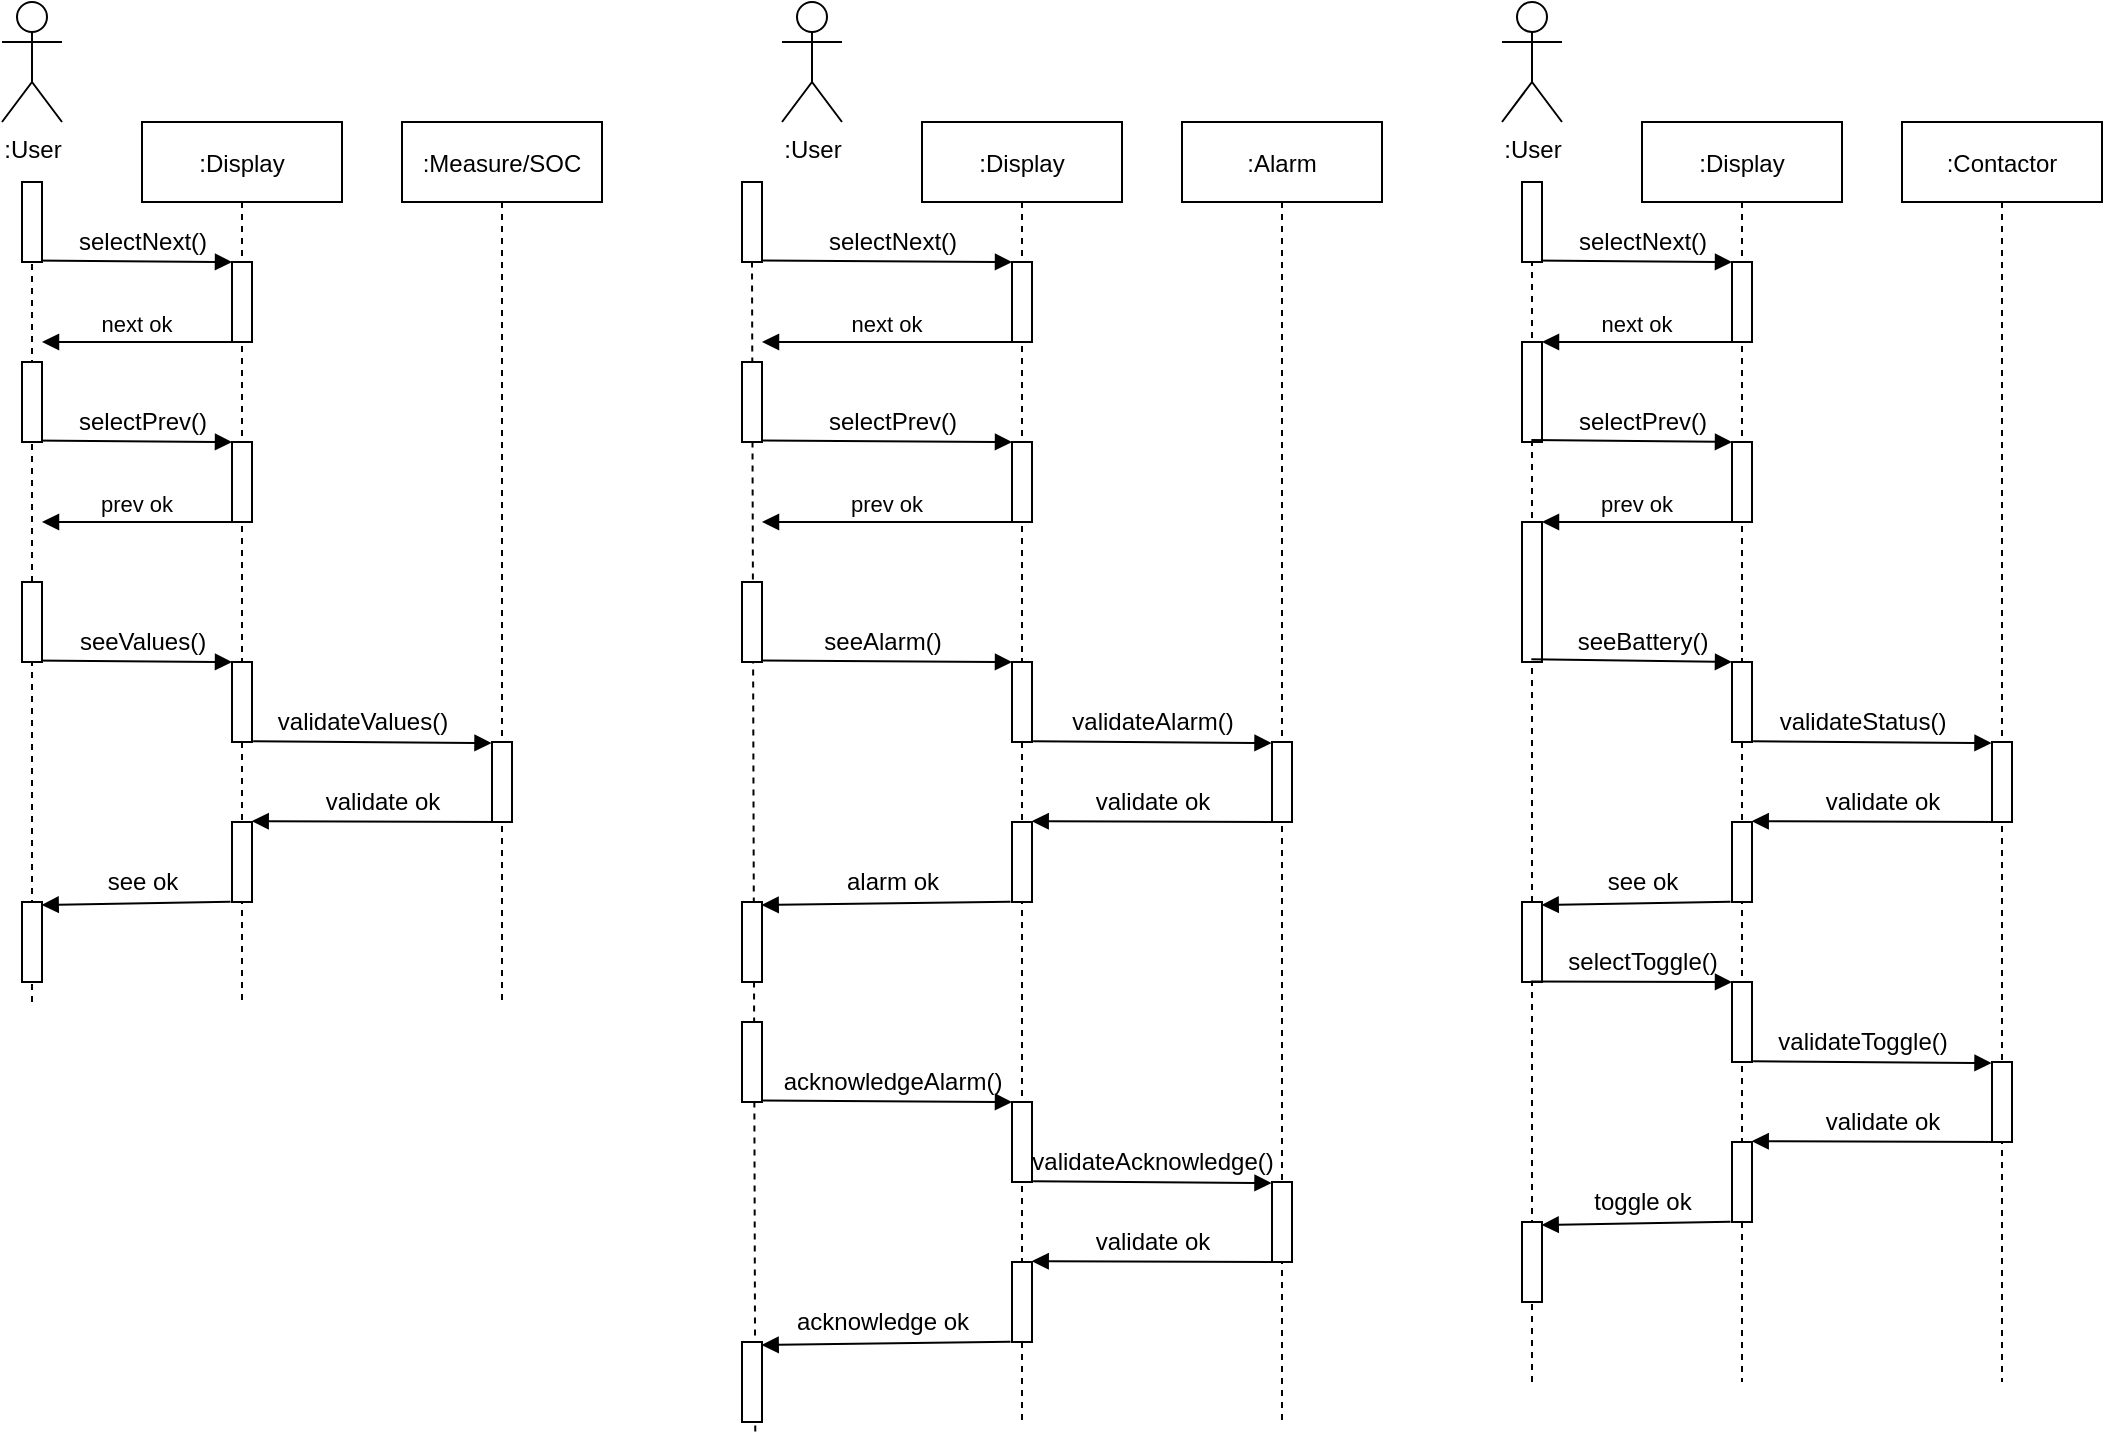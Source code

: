 <mxfile version="14.4.2" type="github">
  <diagram id="IkDrsvprRvsSpEMD_L8A" name="Page-1">
    <mxGraphModel dx="1363" dy="722" grid="1" gridSize="10" guides="1" tooltips="1" connect="1" arrows="1" fold="1" page="1" pageScale="1" pageWidth="850" pageHeight="1100" math="0" shadow="0">
      <root>
        <mxCell id="0" />
        <mxCell id="1" parent="0" />
        <mxCell id="DAv7JsDy6ypQYPPPavjS-79" value="" style="endArrow=none;dashed=1;html=1;strokeWidth=1;" parent="1" edge="1">
          <mxGeometry width="50" height="50" relative="1" as="geometry">
            <mxPoint x="835" y="710" as="sourcePoint" />
            <mxPoint x="835" y="150" as="targetPoint" />
          </mxGeometry>
        </mxCell>
        <mxCell id="DAv7JsDy6ypQYPPPavjS-25" value="" style="endArrow=none;dashed=1;html=1;strokeWidth=1;" parent="1" edge="1">
          <mxGeometry width="50" height="50" relative="1" as="geometry">
            <mxPoint x="85" y="520" as="sourcePoint" />
            <mxPoint x="85" y="150" as="targetPoint" />
          </mxGeometry>
        </mxCell>
        <mxCell id="DAv7JsDy6ypQYPPPavjS-68" value="" style="points=[];perimeter=orthogonalPerimeter;rounded=0;shadow=0;strokeWidth=1;" parent="1" vertex="1">
          <mxGeometry x="830" y="190" width="10" height="50" as="geometry" />
        </mxCell>
        <mxCell id="DAv7JsDy6ypQYPPPavjS-71" value="" style="points=[];perimeter=orthogonalPerimeter;rounded=0;shadow=0;strokeWidth=1;" parent="1" vertex="1">
          <mxGeometry x="830" y="280" width="10" height="70" as="geometry" />
        </mxCell>
        <mxCell id="DAv7JsDy6ypQYPPPavjS-52" value="" style="endArrow=none;dashed=1;html=1;strokeWidth=1;exitX=0.664;exitY=1.119;exitDx=0;exitDy=0;exitPerimeter=0;" parent="1" edge="1" source="DAv7JsDy6ypQYPPPavjS-94">
          <mxGeometry width="50" height="50" relative="1" as="geometry">
            <mxPoint x="445" y="690" as="sourcePoint" />
            <mxPoint x="445" y="150" as="targetPoint" />
          </mxGeometry>
        </mxCell>
        <mxCell id="DAv7JsDy6ypQYPPPavjS-1" value="" style="points=[];perimeter=orthogonalPerimeter;rounded=0;shadow=0;strokeWidth=1;" parent="1" vertex="1">
          <mxGeometry x="80" y="470" width="10" height="40" as="geometry" />
        </mxCell>
        <mxCell id="DAv7JsDy6ypQYPPPavjS-2" value=":Display" style="shape=umlLifeline;perimeter=lifelinePerimeter;container=0;collapsible=0;recursiveResize=0;rounded=0;shadow=0;strokeWidth=1;" parent="1" vertex="1">
          <mxGeometry x="140" y="80" width="100" height="440" as="geometry" />
        </mxCell>
        <mxCell id="DAv7JsDy6ypQYPPPavjS-3" value=":Measure/SOC" style="shape=umlLifeline;perimeter=lifelinePerimeter;container=1;collapsible=0;recursiveResize=0;rounded=0;shadow=0;strokeWidth=1;" parent="1" vertex="1">
          <mxGeometry x="270" y="80" width="100" height="440" as="geometry" />
        </mxCell>
        <mxCell id="DAv7JsDy6ypQYPPPavjS-4" value="" style="points=[];perimeter=orthogonalPerimeter;rounded=0;shadow=0;strokeWidth=1;" parent="DAv7JsDy6ypQYPPPavjS-3" vertex="1">
          <mxGeometry x="45" y="310" width="10" height="40" as="geometry" />
        </mxCell>
        <mxCell id="DAv7JsDy6ypQYPPPavjS-5" value="next ok" style="verticalAlign=bottom;endArrow=block;shadow=0;strokeWidth=1;" parent="1" source="DAv7JsDy6ypQYPPPavjS-7" edge="1">
          <mxGeometry relative="1" as="geometry">
            <mxPoint x="295" y="160" as="sourcePoint" />
            <mxPoint x="90" y="190" as="targetPoint" />
            <Array as="points">
              <mxPoint x="140" y="190" />
            </Array>
          </mxGeometry>
        </mxCell>
        <mxCell id="DAv7JsDy6ypQYPPPavjS-6" value=":User" style="shape=umlActor;verticalLabelPosition=bottom;verticalAlign=top;html=1;outlineConnect=0;" parent="1" vertex="1">
          <mxGeometry x="70" y="20" width="30" height="60" as="geometry" />
        </mxCell>
        <mxCell id="DAv7JsDy6ypQYPPPavjS-7" value="" style="points=[];perimeter=orthogonalPerimeter;rounded=0;shadow=0;strokeWidth=1;" parent="1" vertex="1">
          <mxGeometry x="185" y="150" width="10" height="40" as="geometry" />
        </mxCell>
        <mxCell id="DAv7JsDy6ypQYPPPavjS-8" value="" style="verticalAlign=bottom;startArrow=none;endArrow=block;startSize=8;shadow=0;strokeWidth=1;startFill=0;exitX=0.467;exitY=0.981;exitDx=0;exitDy=0;exitPerimeter=0;" parent="1" source="DAv7JsDy6ypQYPPPavjS-9" target="DAv7JsDy6ypQYPPPavjS-7" edge="1">
          <mxGeometry x="120" y="80" as="geometry">
            <mxPoint x="105" y="150" as="sourcePoint" />
          </mxGeometry>
        </mxCell>
        <mxCell id="DAv7JsDy6ypQYPPPavjS-9" value="" style="points=[];perimeter=orthogonalPerimeter;rounded=0;shadow=0;strokeWidth=1;" parent="1" vertex="1">
          <mxGeometry x="80" y="110" width="10" height="40" as="geometry" />
        </mxCell>
        <mxCell id="DAv7JsDy6ypQYPPPavjS-10" value="selectNext()" style="text;html=1;align=center;verticalAlign=middle;resizable=0;points=[];autosize=1;" parent="1" vertex="1">
          <mxGeometry x="100" y="130" width="80" height="20" as="geometry" />
        </mxCell>
        <mxCell id="DAv7JsDy6ypQYPPPavjS-11" value="prev ok" style="verticalAlign=bottom;endArrow=block;shadow=0;strokeWidth=1;" parent="1" source="DAv7JsDy6ypQYPPPavjS-12" edge="1">
          <mxGeometry relative="1" as="geometry">
            <mxPoint x="295" y="250" as="sourcePoint" />
            <mxPoint x="90" y="280" as="targetPoint" />
            <Array as="points">
              <mxPoint x="140" y="280" />
            </Array>
          </mxGeometry>
        </mxCell>
        <mxCell id="DAv7JsDy6ypQYPPPavjS-12" value="" style="points=[];perimeter=orthogonalPerimeter;rounded=0;shadow=0;strokeWidth=1;" parent="1" vertex="1">
          <mxGeometry x="185" y="240" width="10" height="40" as="geometry" />
        </mxCell>
        <mxCell id="DAv7JsDy6ypQYPPPavjS-13" value="" style="verticalAlign=bottom;startArrow=none;endArrow=block;startSize=8;shadow=0;strokeWidth=1;startFill=0;exitX=0.467;exitY=0.981;exitDx=0;exitDy=0;exitPerimeter=0;" parent="1" source="DAv7JsDy6ypQYPPPavjS-14" target="DAv7JsDy6ypQYPPPavjS-12" edge="1">
          <mxGeometry x="120" y="170" as="geometry">
            <mxPoint x="105" y="240" as="sourcePoint" />
          </mxGeometry>
        </mxCell>
        <mxCell id="DAv7JsDy6ypQYPPPavjS-14" value="" style="points=[];perimeter=orthogonalPerimeter;rounded=0;shadow=0;strokeWidth=1;" parent="1" vertex="1">
          <mxGeometry x="80" y="200" width="10" height="40" as="geometry" />
        </mxCell>
        <mxCell id="DAv7JsDy6ypQYPPPavjS-15" value="selectPrev()" style="text;html=1;align=center;verticalAlign=middle;resizable=0;points=[];autosize=1;" parent="1" vertex="1">
          <mxGeometry x="100" y="220" width="80" height="20" as="geometry" />
        </mxCell>
        <mxCell id="DAv7JsDy6ypQYPPPavjS-16" value="" style="verticalAlign=bottom;startArrow=none;endArrow=block;startSize=8;shadow=0;strokeWidth=1;startFill=0;exitX=0.467;exitY=0.981;exitDx=0;exitDy=0;exitPerimeter=0;" parent="1" source="DAv7JsDy6ypQYPPPavjS-17" edge="1">
          <mxGeometry x="120" y="280" as="geometry">
            <mxPoint x="105" y="350" as="sourcePoint" />
            <mxPoint x="185" y="350" as="targetPoint" />
          </mxGeometry>
        </mxCell>
        <mxCell id="DAv7JsDy6ypQYPPPavjS-17" value="" style="points=[];perimeter=orthogonalPerimeter;rounded=0;shadow=0;strokeWidth=1;" parent="1" vertex="1">
          <mxGeometry x="80" y="310" width="10" height="40" as="geometry" />
        </mxCell>
        <mxCell id="DAv7JsDy6ypQYPPPavjS-18" value="seeValues()" style="text;html=1;align=center;verticalAlign=middle;resizable=0;points=[];autosize=1;" parent="1" vertex="1">
          <mxGeometry x="100" y="330" width="80" height="20" as="geometry" />
        </mxCell>
        <mxCell id="DAv7JsDy6ypQYPPPavjS-19" value="" style="verticalAlign=bottom;startArrow=none;endArrow=block;startSize=8;shadow=0;strokeWidth=1;startFill=0;exitX=1.057;exitY=0.991;exitDx=0;exitDy=0;exitPerimeter=0;entryX=-0.025;entryY=0.013;entryDx=0;entryDy=0;entryPerimeter=0;" parent="1" source="DAv7JsDy6ypQYPPPavjS-20" target="DAv7JsDy6ypQYPPPavjS-4" edge="1">
          <mxGeometry x="225" y="320" as="geometry">
            <mxPoint x="210" y="390" as="sourcePoint" />
            <mxPoint x="290" y="390" as="targetPoint" />
          </mxGeometry>
        </mxCell>
        <mxCell id="DAv7JsDy6ypQYPPPavjS-20" value="" style="points=[];perimeter=orthogonalPerimeter;rounded=0;shadow=0;strokeWidth=1;" parent="1" vertex="1">
          <mxGeometry x="185" y="350" width="10" height="40" as="geometry" />
        </mxCell>
        <mxCell id="DAv7JsDy6ypQYPPPavjS-21" value="validateValues()" style="text;html=1;align=center;verticalAlign=middle;resizable=0;points=[];autosize=1;" parent="1" vertex="1">
          <mxGeometry x="200" y="370" width="100" height="20" as="geometry" />
        </mxCell>
        <mxCell id="DAv7JsDy6ypQYPPPavjS-22" value="" style="verticalAlign=bottom;startArrow=none;endArrow=block;startSize=8;shadow=0;strokeWidth=1;startFill=0;exitX=0.467;exitY=0.981;exitDx=0;exitDy=0;exitPerimeter=0;entryX=0.985;entryY=-0.01;entryDx=0;entryDy=0;entryPerimeter=0;" parent="1" target="DAv7JsDy6ypQYPPPavjS-23" edge="1">
          <mxGeometry x="355.33" y="360.76" as="geometry">
            <mxPoint x="320" y="430" as="sourcePoint" />
            <mxPoint x="195" y="450" as="targetPoint" />
          </mxGeometry>
        </mxCell>
        <mxCell id="DAv7JsDy6ypQYPPPavjS-23" value="" style="points=[];perimeter=orthogonalPerimeter;rounded=0;shadow=0;strokeWidth=1;" parent="1" vertex="1">
          <mxGeometry x="185" y="430" width="10" height="40" as="geometry" />
        </mxCell>
        <mxCell id="DAv7JsDy6ypQYPPPavjS-24" value="" style="verticalAlign=bottom;startArrow=none;endArrow=block;startSize=8;shadow=0;strokeWidth=1;startFill=0;entryX=0.984;entryY=0.038;entryDx=0;entryDy=0;entryPerimeter=0;exitX=-0.073;exitY=0.996;exitDx=0;exitDy=0;exitPerimeter=0;" parent="1" source="DAv7JsDy6ypQYPPPavjS-23" target="DAv7JsDy6ypQYPPPavjS-1" edge="1">
          <mxGeometry x="230.33" y="400.76" as="geometry">
            <mxPoint x="190" y="472" as="sourcePoint" />
            <mxPoint x="90" y="469" as="targetPoint" />
          </mxGeometry>
        </mxCell>
        <mxCell id="DAv7JsDy6ypQYPPPavjS-26" value="validate ok" style="text;html=1;align=center;verticalAlign=middle;resizable=0;points=[];autosize=1;" parent="1" vertex="1">
          <mxGeometry x="225" y="410" width="70" height="20" as="geometry" />
        </mxCell>
        <mxCell id="DAv7JsDy6ypQYPPPavjS-27" value="see ok" style="text;html=1;align=center;verticalAlign=middle;resizable=0;points=[];autosize=1;" parent="1" vertex="1">
          <mxGeometry x="115" y="450" width="50" height="20" as="geometry" />
        </mxCell>
        <mxCell id="DAv7JsDy6ypQYPPPavjS-28" value="" style="points=[];perimeter=orthogonalPerimeter;rounded=0;shadow=0;strokeWidth=1;" parent="1" vertex="1">
          <mxGeometry x="440" y="470" width="10" height="40" as="geometry" />
        </mxCell>
        <mxCell id="DAv7JsDy6ypQYPPPavjS-29" value=":Display" style="shape=umlLifeline;perimeter=lifelinePerimeter;container=0;collapsible=0;recursiveResize=0;rounded=0;shadow=0;strokeWidth=1;" parent="1" vertex="1">
          <mxGeometry x="530" y="80" width="100" height="650" as="geometry" />
        </mxCell>
        <mxCell id="DAv7JsDy6ypQYPPPavjS-30" value=":Alarm" style="shape=umlLifeline;perimeter=lifelinePerimeter;container=1;collapsible=0;recursiveResize=0;rounded=0;shadow=0;strokeWidth=1;" parent="1" vertex="1">
          <mxGeometry x="660" y="80" width="100" height="650" as="geometry" />
        </mxCell>
        <mxCell id="DAv7JsDy6ypQYPPPavjS-31" value="" style="points=[];perimeter=orthogonalPerimeter;rounded=0;shadow=0;strokeWidth=1;" parent="DAv7JsDy6ypQYPPPavjS-30" vertex="1">
          <mxGeometry x="45" y="310" width="10" height="40" as="geometry" />
        </mxCell>
        <mxCell id="DAv7JsDy6ypQYPPPavjS-32" value="next ok" style="verticalAlign=bottom;endArrow=block;shadow=0;strokeWidth=1;" parent="1" source="DAv7JsDy6ypQYPPPavjS-34" edge="1">
          <mxGeometry relative="1" as="geometry">
            <mxPoint x="685" y="160" as="sourcePoint" />
            <mxPoint x="450" y="190" as="targetPoint" />
            <Array as="points">
              <mxPoint x="530" y="190" />
            </Array>
          </mxGeometry>
        </mxCell>
        <mxCell id="DAv7JsDy6ypQYPPPavjS-33" value=":User" style="shape=umlActor;verticalLabelPosition=bottom;verticalAlign=top;html=1;outlineConnect=0;" parent="1" vertex="1">
          <mxGeometry x="460" y="20" width="30" height="60" as="geometry" />
        </mxCell>
        <mxCell id="DAv7JsDy6ypQYPPPavjS-34" value="" style="points=[];perimeter=orthogonalPerimeter;rounded=0;shadow=0;strokeWidth=1;" parent="1" vertex="1">
          <mxGeometry x="575" y="150" width="10" height="40" as="geometry" />
        </mxCell>
        <mxCell id="DAv7JsDy6ypQYPPPavjS-35" value="" style="verticalAlign=bottom;startArrow=none;endArrow=block;startSize=8;shadow=0;strokeWidth=1;startFill=0;exitX=0.467;exitY=0.981;exitDx=0;exitDy=0;exitPerimeter=0;" parent="1" source="DAv7JsDy6ypQYPPPavjS-36" target="DAv7JsDy6ypQYPPPavjS-34" edge="1">
          <mxGeometry x="510" y="80" as="geometry">
            <mxPoint x="495" y="150" as="sourcePoint" />
          </mxGeometry>
        </mxCell>
        <mxCell id="DAv7JsDy6ypQYPPPavjS-36" value="" style="points=[];perimeter=orthogonalPerimeter;rounded=0;shadow=0;strokeWidth=1;" parent="1" vertex="1">
          <mxGeometry x="440" y="110" width="10" height="40" as="geometry" />
        </mxCell>
        <mxCell id="DAv7JsDy6ypQYPPPavjS-37" value="selectNext()" style="text;html=1;align=center;verticalAlign=middle;resizable=0;points=[];autosize=1;" parent="1" vertex="1">
          <mxGeometry x="475" y="130" width="80" height="20" as="geometry" />
        </mxCell>
        <mxCell id="DAv7JsDy6ypQYPPPavjS-38" value="prev ok" style="verticalAlign=bottom;endArrow=block;shadow=0;strokeWidth=1;" parent="1" source="DAv7JsDy6ypQYPPPavjS-39" edge="1">
          <mxGeometry relative="1" as="geometry">
            <mxPoint x="685" y="250" as="sourcePoint" />
            <mxPoint x="450" y="280" as="targetPoint" />
            <Array as="points">
              <mxPoint x="530" y="280" />
            </Array>
          </mxGeometry>
        </mxCell>
        <mxCell id="DAv7JsDy6ypQYPPPavjS-39" value="" style="points=[];perimeter=orthogonalPerimeter;rounded=0;shadow=0;strokeWidth=1;" parent="1" vertex="1">
          <mxGeometry x="575" y="240" width="10" height="40" as="geometry" />
        </mxCell>
        <mxCell id="DAv7JsDy6ypQYPPPavjS-40" value="" style="verticalAlign=bottom;startArrow=none;endArrow=block;startSize=8;shadow=0;strokeWidth=1;startFill=0;exitX=0.467;exitY=0.981;exitDx=0;exitDy=0;exitPerimeter=0;" parent="1" source="DAv7JsDy6ypQYPPPavjS-41" target="DAv7JsDy6ypQYPPPavjS-39" edge="1">
          <mxGeometry x="510" y="170" as="geometry">
            <mxPoint x="495" y="240" as="sourcePoint" />
          </mxGeometry>
        </mxCell>
        <mxCell id="DAv7JsDy6ypQYPPPavjS-41" value="" style="points=[];perimeter=orthogonalPerimeter;rounded=0;shadow=0;strokeWidth=1;" parent="1" vertex="1">
          <mxGeometry x="440" y="200" width="10" height="40" as="geometry" />
        </mxCell>
        <mxCell id="DAv7JsDy6ypQYPPPavjS-42" value="selectPrev()" style="text;html=1;align=center;verticalAlign=middle;resizable=0;points=[];autosize=1;" parent="1" vertex="1">
          <mxGeometry x="475" y="220" width="80" height="20" as="geometry" />
        </mxCell>
        <mxCell id="DAv7JsDy6ypQYPPPavjS-43" value="" style="verticalAlign=bottom;startArrow=none;endArrow=block;startSize=8;shadow=0;strokeWidth=1;startFill=0;exitX=0.467;exitY=0.981;exitDx=0;exitDy=0;exitPerimeter=0;" parent="1" source="DAv7JsDy6ypQYPPPavjS-44" edge="1">
          <mxGeometry x="510" y="280" as="geometry">
            <mxPoint x="495" y="350" as="sourcePoint" />
            <mxPoint x="575" y="350" as="targetPoint" />
          </mxGeometry>
        </mxCell>
        <mxCell id="DAv7JsDy6ypQYPPPavjS-44" value="" style="points=[];perimeter=orthogonalPerimeter;rounded=0;shadow=0;strokeWidth=1;" parent="1" vertex="1">
          <mxGeometry x="440" y="310" width="10" height="40" as="geometry" />
        </mxCell>
        <mxCell id="DAv7JsDy6ypQYPPPavjS-45" value="seeAlarm()" style="text;html=1;align=center;verticalAlign=middle;resizable=0;points=[];autosize=1;" parent="1" vertex="1">
          <mxGeometry x="475" y="330" width="70" height="20" as="geometry" />
        </mxCell>
        <mxCell id="DAv7JsDy6ypQYPPPavjS-46" value="" style="verticalAlign=bottom;startArrow=none;endArrow=block;startSize=8;shadow=0;strokeWidth=1;startFill=0;exitX=1.057;exitY=0.991;exitDx=0;exitDy=0;exitPerimeter=0;entryX=-0.025;entryY=0.013;entryDx=0;entryDy=0;entryPerimeter=0;" parent="1" source="DAv7JsDy6ypQYPPPavjS-47" target="DAv7JsDy6ypQYPPPavjS-31" edge="1">
          <mxGeometry x="615" y="320" as="geometry">
            <mxPoint x="600" y="390" as="sourcePoint" />
            <mxPoint x="680" y="390" as="targetPoint" />
          </mxGeometry>
        </mxCell>
        <mxCell id="DAv7JsDy6ypQYPPPavjS-47" value="" style="points=[];perimeter=orthogonalPerimeter;rounded=0;shadow=0;strokeWidth=1;" parent="1" vertex="1">
          <mxGeometry x="575" y="350" width="10" height="40" as="geometry" />
        </mxCell>
        <mxCell id="DAv7JsDy6ypQYPPPavjS-48" value="validateAlarm()" style="text;html=1;align=center;verticalAlign=middle;resizable=0;points=[];autosize=1;" parent="1" vertex="1">
          <mxGeometry x="595" y="370" width="100" height="20" as="geometry" />
        </mxCell>
        <mxCell id="DAv7JsDy6ypQYPPPavjS-49" value="" style="verticalAlign=bottom;startArrow=none;endArrow=block;startSize=8;shadow=0;strokeWidth=1;startFill=0;exitX=0.467;exitY=0.981;exitDx=0;exitDy=0;exitPerimeter=0;entryX=0.985;entryY=-0.01;entryDx=0;entryDy=0;entryPerimeter=0;" parent="1" target="DAv7JsDy6ypQYPPPavjS-50" edge="1">
          <mxGeometry x="745.33" y="360.76" as="geometry">
            <mxPoint x="710" y="430" as="sourcePoint" />
            <mxPoint x="585" y="450" as="targetPoint" />
          </mxGeometry>
        </mxCell>
        <mxCell id="DAv7JsDy6ypQYPPPavjS-50" value="" style="points=[];perimeter=orthogonalPerimeter;rounded=0;shadow=0;strokeWidth=1;" parent="1" vertex="1">
          <mxGeometry x="575" y="430" width="10" height="40" as="geometry" />
        </mxCell>
        <mxCell id="DAv7JsDy6ypQYPPPavjS-51" value="" style="verticalAlign=bottom;startArrow=none;endArrow=block;startSize=8;shadow=0;strokeWidth=1;startFill=0;entryX=0.984;entryY=0.038;entryDx=0;entryDy=0;entryPerimeter=0;exitX=-0.073;exitY=0.996;exitDx=0;exitDy=0;exitPerimeter=0;" parent="1" source="DAv7JsDy6ypQYPPPavjS-50" target="DAv7JsDy6ypQYPPPavjS-28" edge="1">
          <mxGeometry x="620.33" y="400.76" as="geometry">
            <mxPoint x="580" y="472" as="sourcePoint" />
            <mxPoint x="480" y="469" as="targetPoint" />
          </mxGeometry>
        </mxCell>
        <mxCell id="DAv7JsDy6ypQYPPPavjS-53" value="validate ok" style="text;html=1;align=center;verticalAlign=middle;resizable=0;points=[];autosize=1;" parent="1" vertex="1">
          <mxGeometry x="610" y="410" width="70" height="20" as="geometry" />
        </mxCell>
        <mxCell id="DAv7JsDy6ypQYPPPavjS-54" value="alarm ok" style="text;html=1;align=center;verticalAlign=middle;resizable=0;points=[];autosize=1;" parent="1" vertex="1">
          <mxGeometry x="485" y="450" width="60" height="20" as="geometry" />
        </mxCell>
        <mxCell id="DAv7JsDy6ypQYPPPavjS-55" value="" style="points=[];perimeter=orthogonalPerimeter;rounded=0;shadow=0;strokeWidth=1;" parent="1" vertex="1">
          <mxGeometry x="830" y="470" width="10" height="40" as="geometry" />
        </mxCell>
        <mxCell id="DAv7JsDy6ypQYPPPavjS-56" value=":Display" style="shape=umlLifeline;perimeter=lifelinePerimeter;container=0;collapsible=0;recursiveResize=0;rounded=0;shadow=0;strokeWidth=1;" parent="1" vertex="1">
          <mxGeometry x="890" y="80" width="100" height="630" as="geometry" />
        </mxCell>
        <mxCell id="DAv7JsDy6ypQYPPPavjS-57" value=":Contactor" style="shape=umlLifeline;perimeter=lifelinePerimeter;container=1;collapsible=0;recursiveResize=0;rounded=0;shadow=0;strokeWidth=1;" parent="1" vertex="1">
          <mxGeometry x="1020" y="80" width="100" height="630" as="geometry" />
        </mxCell>
        <mxCell id="DAv7JsDy6ypQYPPPavjS-58" value="" style="points=[];perimeter=orthogonalPerimeter;rounded=0;shadow=0;strokeWidth=1;" parent="DAv7JsDy6ypQYPPPavjS-57" vertex="1">
          <mxGeometry x="45" y="310" width="10" height="40" as="geometry" />
        </mxCell>
        <mxCell id="DAv7JsDy6ypQYPPPavjS-59" value="next ok" style="verticalAlign=bottom;endArrow=block;shadow=0;strokeWidth=1;" parent="1" source="DAv7JsDy6ypQYPPPavjS-61" edge="1">
          <mxGeometry relative="1" as="geometry">
            <mxPoint x="1045" y="160" as="sourcePoint" />
            <mxPoint x="840" y="190" as="targetPoint" />
            <Array as="points">
              <mxPoint x="890" y="190" />
            </Array>
          </mxGeometry>
        </mxCell>
        <mxCell id="DAv7JsDy6ypQYPPPavjS-60" value=":User" style="shape=umlActor;verticalLabelPosition=bottom;verticalAlign=top;html=1;outlineConnect=0;" parent="1" vertex="1">
          <mxGeometry x="820" y="20" width="30" height="60" as="geometry" />
        </mxCell>
        <mxCell id="DAv7JsDy6ypQYPPPavjS-61" value="" style="points=[];perimeter=orthogonalPerimeter;rounded=0;shadow=0;strokeWidth=1;" parent="1" vertex="1">
          <mxGeometry x="935" y="150" width="10" height="40" as="geometry" />
        </mxCell>
        <mxCell id="DAv7JsDy6ypQYPPPavjS-62" value="" style="verticalAlign=bottom;startArrow=none;endArrow=block;startSize=8;shadow=0;strokeWidth=1;startFill=0;exitX=0.467;exitY=0.981;exitDx=0;exitDy=0;exitPerimeter=0;" parent="1" source="DAv7JsDy6ypQYPPPavjS-63" target="DAv7JsDy6ypQYPPPavjS-61" edge="1">
          <mxGeometry x="870" y="80" as="geometry">
            <mxPoint x="855" y="150" as="sourcePoint" />
          </mxGeometry>
        </mxCell>
        <mxCell id="DAv7JsDy6ypQYPPPavjS-63" value="" style="points=[];perimeter=orthogonalPerimeter;rounded=0;shadow=0;strokeWidth=1;" parent="1" vertex="1">
          <mxGeometry x="830" y="110" width="10" height="40" as="geometry" />
        </mxCell>
        <mxCell id="DAv7JsDy6ypQYPPPavjS-64" value="selectNext()" style="text;html=1;align=center;verticalAlign=middle;resizable=0;points=[];autosize=1;" parent="1" vertex="1">
          <mxGeometry x="850" y="130" width="80" height="20" as="geometry" />
        </mxCell>
        <mxCell id="DAv7JsDy6ypQYPPPavjS-65" value="prev ok" style="verticalAlign=bottom;endArrow=block;shadow=0;strokeWidth=1;" parent="1" source="DAv7JsDy6ypQYPPPavjS-66" edge="1">
          <mxGeometry relative="1" as="geometry">
            <mxPoint x="1045" y="250" as="sourcePoint" />
            <mxPoint x="840" y="280" as="targetPoint" />
            <Array as="points">
              <mxPoint x="890" y="280" />
            </Array>
          </mxGeometry>
        </mxCell>
        <mxCell id="DAv7JsDy6ypQYPPPavjS-66" value="" style="points=[];perimeter=orthogonalPerimeter;rounded=0;shadow=0;strokeWidth=1;" parent="1" vertex="1">
          <mxGeometry x="935" y="240" width="10" height="40" as="geometry" />
        </mxCell>
        <mxCell id="DAv7JsDy6ypQYPPPavjS-67" value="" style="verticalAlign=bottom;startArrow=none;endArrow=block;startSize=8;shadow=0;strokeWidth=1;startFill=0;exitX=0.467;exitY=0.981;exitDx=0;exitDy=0;exitPerimeter=0;" parent="1" source="DAv7JsDy6ypQYPPPavjS-68" target="DAv7JsDy6ypQYPPPavjS-66" edge="1">
          <mxGeometry x="870" y="170" as="geometry">
            <mxPoint x="855" y="240" as="sourcePoint" />
          </mxGeometry>
        </mxCell>
        <mxCell id="DAv7JsDy6ypQYPPPavjS-69" value="selectPrev()" style="text;html=1;align=center;verticalAlign=middle;resizable=0;points=[];autosize=1;" parent="1" vertex="1">
          <mxGeometry x="850" y="220" width="80" height="20" as="geometry" />
        </mxCell>
        <mxCell id="DAv7JsDy6ypQYPPPavjS-70" value="" style="verticalAlign=bottom;startArrow=none;endArrow=block;startSize=8;shadow=0;strokeWidth=1;startFill=0;exitX=0.467;exitY=0.981;exitDx=0;exitDy=0;exitPerimeter=0;" parent="1" source="DAv7JsDy6ypQYPPPavjS-71" edge="1">
          <mxGeometry x="870" y="280" as="geometry">
            <mxPoint x="855" y="350" as="sourcePoint" />
            <mxPoint x="935" y="350" as="targetPoint" />
          </mxGeometry>
        </mxCell>
        <mxCell id="DAv7JsDy6ypQYPPPavjS-72" value="seeBattery()" style="text;html=1;align=center;verticalAlign=middle;resizable=0;points=[];autosize=1;" parent="1" vertex="1">
          <mxGeometry x="850" y="330" width="80" height="20" as="geometry" />
        </mxCell>
        <mxCell id="DAv7JsDy6ypQYPPPavjS-73" value="" style="verticalAlign=bottom;startArrow=none;endArrow=block;startSize=8;shadow=0;strokeWidth=1;startFill=0;exitX=1.057;exitY=0.991;exitDx=0;exitDy=0;exitPerimeter=0;entryX=-0.025;entryY=0.013;entryDx=0;entryDy=0;entryPerimeter=0;" parent="1" source="DAv7JsDy6ypQYPPPavjS-74" target="DAv7JsDy6ypQYPPPavjS-58" edge="1">
          <mxGeometry x="975" y="320" as="geometry">
            <mxPoint x="960" y="390" as="sourcePoint" />
            <mxPoint x="1040" y="390" as="targetPoint" />
          </mxGeometry>
        </mxCell>
        <mxCell id="DAv7JsDy6ypQYPPPavjS-74" value="" style="points=[];perimeter=orthogonalPerimeter;rounded=0;shadow=0;strokeWidth=1;" parent="1" vertex="1">
          <mxGeometry x="935" y="350" width="10" height="40" as="geometry" />
        </mxCell>
        <mxCell id="DAv7JsDy6ypQYPPPavjS-75" value="validateStatus()" style="text;html=1;align=center;verticalAlign=middle;resizable=0;points=[];autosize=1;" parent="1" vertex="1">
          <mxGeometry x="950" y="370" width="100" height="20" as="geometry" />
        </mxCell>
        <mxCell id="DAv7JsDy6ypQYPPPavjS-76" value="" style="verticalAlign=bottom;startArrow=none;endArrow=block;startSize=8;shadow=0;strokeWidth=1;startFill=0;exitX=0.467;exitY=0.981;exitDx=0;exitDy=0;exitPerimeter=0;entryX=0.985;entryY=-0.01;entryDx=0;entryDy=0;entryPerimeter=0;" parent="1" target="DAv7JsDy6ypQYPPPavjS-77" edge="1">
          <mxGeometry x="1105.33" y="360.76" as="geometry">
            <mxPoint x="1070" y="430" as="sourcePoint" />
            <mxPoint x="945" y="450" as="targetPoint" />
          </mxGeometry>
        </mxCell>
        <mxCell id="DAv7JsDy6ypQYPPPavjS-77" value="" style="points=[];perimeter=orthogonalPerimeter;rounded=0;shadow=0;strokeWidth=1;" parent="1" vertex="1">
          <mxGeometry x="935" y="430" width="10" height="40" as="geometry" />
        </mxCell>
        <mxCell id="DAv7JsDy6ypQYPPPavjS-78" value="" style="verticalAlign=bottom;startArrow=none;endArrow=block;startSize=8;shadow=0;strokeWidth=1;startFill=0;entryX=0.984;entryY=0.038;entryDx=0;entryDy=0;entryPerimeter=0;exitX=-0.073;exitY=0.996;exitDx=0;exitDy=0;exitPerimeter=0;" parent="1" source="DAv7JsDy6ypQYPPPavjS-77" target="DAv7JsDy6ypQYPPPavjS-55" edge="1">
          <mxGeometry x="980.33" y="400.76" as="geometry">
            <mxPoint x="940" y="472" as="sourcePoint" />
            <mxPoint x="840" y="469" as="targetPoint" />
          </mxGeometry>
        </mxCell>
        <mxCell id="DAv7JsDy6ypQYPPPavjS-80" value="validate ok" style="text;html=1;align=center;verticalAlign=middle;resizable=0;points=[];autosize=1;" parent="1" vertex="1">
          <mxGeometry x="975" y="410" width="70" height="20" as="geometry" />
        </mxCell>
        <mxCell id="DAv7JsDy6ypQYPPPavjS-81" value="see ok" style="text;html=1;align=center;verticalAlign=middle;resizable=0;points=[];autosize=1;" parent="1" vertex="1">
          <mxGeometry x="865" y="450" width="50" height="20" as="geometry" />
        </mxCell>
        <mxCell id="DAv7JsDy6ypQYPPPavjS-82" value="" style="points=[];perimeter=orthogonalPerimeter;rounded=0;shadow=0;strokeWidth=1;" parent="1" vertex="1">
          <mxGeometry x="830" y="630" width="10" height="40" as="geometry" />
        </mxCell>
        <mxCell id="DAv7JsDy6ypQYPPPavjS-83" value="" style="points=[];perimeter=orthogonalPerimeter;rounded=0;shadow=0;strokeWidth=1;" parent="1" vertex="1">
          <mxGeometry x="1065" y="550" width="10" height="40" as="geometry" />
        </mxCell>
        <mxCell id="DAv7JsDy6ypQYPPPavjS-84" value="" style="verticalAlign=bottom;startArrow=none;endArrow=block;startSize=8;shadow=0;strokeWidth=1;startFill=0;exitX=0.44;exitY=0.993;exitDx=0;exitDy=0;exitPerimeter=0;" parent="1" edge="1" source="DAv7JsDy6ypQYPPPavjS-55">
          <mxGeometry x="870" y="440" as="geometry">
            <mxPoint x="834.67" y="508.67" as="sourcePoint" />
            <mxPoint x="935" y="510" as="targetPoint" />
          </mxGeometry>
        </mxCell>
        <mxCell id="DAv7JsDy6ypQYPPPavjS-85" value="selectToggle()" style="text;html=1;align=center;verticalAlign=middle;resizable=0;points=[];autosize=1;" parent="1" vertex="1">
          <mxGeometry x="845" y="490" width="90" height="20" as="geometry" />
        </mxCell>
        <mxCell id="DAv7JsDy6ypQYPPPavjS-86" value="" style="verticalAlign=bottom;startArrow=none;endArrow=block;startSize=8;shadow=0;strokeWidth=1;startFill=0;exitX=1.057;exitY=0.991;exitDx=0;exitDy=0;exitPerimeter=0;entryX=-0.025;entryY=0.013;entryDx=0;entryDy=0;entryPerimeter=0;" parent="1" source="DAv7JsDy6ypQYPPPavjS-87" target="DAv7JsDy6ypQYPPPavjS-83" edge="1">
          <mxGeometry x="975" y="480" as="geometry">
            <mxPoint x="960" y="550" as="sourcePoint" />
            <mxPoint x="1040" y="550" as="targetPoint" />
          </mxGeometry>
        </mxCell>
        <mxCell id="DAv7JsDy6ypQYPPPavjS-87" value="" style="points=[];perimeter=orthogonalPerimeter;rounded=0;shadow=0;strokeWidth=1;" parent="1" vertex="1">
          <mxGeometry x="935" y="510" width="10" height="40" as="geometry" />
        </mxCell>
        <mxCell id="DAv7JsDy6ypQYPPPavjS-88" value="validateToggle()" style="text;html=1;align=center;verticalAlign=middle;resizable=0;points=[];autosize=1;" parent="1" vertex="1">
          <mxGeometry x="950" y="530" width="100" height="20" as="geometry" />
        </mxCell>
        <mxCell id="DAv7JsDy6ypQYPPPavjS-89" value="" style="verticalAlign=bottom;startArrow=none;endArrow=block;startSize=8;shadow=0;strokeWidth=1;startFill=0;exitX=0.467;exitY=0.981;exitDx=0;exitDy=0;exitPerimeter=0;entryX=0.985;entryY=-0.01;entryDx=0;entryDy=0;entryPerimeter=0;" parent="1" target="DAv7JsDy6ypQYPPPavjS-90" edge="1">
          <mxGeometry x="1105.33" y="520.76" as="geometry">
            <mxPoint x="1070" y="590" as="sourcePoint" />
            <mxPoint x="945" y="610" as="targetPoint" />
          </mxGeometry>
        </mxCell>
        <mxCell id="DAv7JsDy6ypQYPPPavjS-90" value="" style="points=[];perimeter=orthogonalPerimeter;rounded=0;shadow=0;strokeWidth=1;" parent="1" vertex="1">
          <mxGeometry x="935" y="590" width="10" height="40" as="geometry" />
        </mxCell>
        <mxCell id="DAv7JsDy6ypQYPPPavjS-91" value="" style="verticalAlign=bottom;startArrow=none;endArrow=block;startSize=8;shadow=0;strokeWidth=1;startFill=0;entryX=0.984;entryY=0.038;entryDx=0;entryDy=0;entryPerimeter=0;exitX=-0.073;exitY=0.996;exitDx=0;exitDy=0;exitPerimeter=0;" parent="1" source="DAv7JsDy6ypQYPPPavjS-90" target="DAv7JsDy6ypQYPPPavjS-82" edge="1">
          <mxGeometry x="980.33" y="560.76" as="geometry">
            <mxPoint x="940" y="632" as="sourcePoint" />
            <mxPoint x="840" y="629" as="targetPoint" />
          </mxGeometry>
        </mxCell>
        <mxCell id="DAv7JsDy6ypQYPPPavjS-92" value="validate ok" style="text;html=1;align=center;verticalAlign=middle;resizable=0;points=[];autosize=1;" parent="1" vertex="1">
          <mxGeometry x="975" y="570" width="70" height="20" as="geometry" />
        </mxCell>
        <mxCell id="DAv7JsDy6ypQYPPPavjS-93" value="toggle ok" style="text;html=1;align=center;verticalAlign=middle;resizable=0;points=[];autosize=1;" parent="1" vertex="1">
          <mxGeometry x="860" y="610" width="60" height="20" as="geometry" />
        </mxCell>
        <mxCell id="DAv7JsDy6ypQYPPPavjS-94" value="" style="points=[];perimeter=orthogonalPerimeter;rounded=0;shadow=0;strokeWidth=1;" parent="1" vertex="1">
          <mxGeometry x="440" y="690" width="10" height="40" as="geometry" />
        </mxCell>
        <mxCell id="DAv7JsDy6ypQYPPPavjS-95" value="" style="points=[];perimeter=orthogonalPerimeter;rounded=0;shadow=0;strokeWidth=1;" parent="1" vertex="1">
          <mxGeometry x="705" y="610" width="10" height="40" as="geometry" />
        </mxCell>
        <mxCell id="DAv7JsDy6ypQYPPPavjS-96" value="" style="verticalAlign=bottom;startArrow=none;endArrow=block;startSize=8;shadow=0;strokeWidth=1;startFill=0;exitX=0.467;exitY=0.981;exitDx=0;exitDy=0;exitPerimeter=0;" parent="1" source="DAv7JsDy6ypQYPPPavjS-97" edge="1">
          <mxGeometry x="510" y="500" as="geometry">
            <mxPoint x="495" y="570" as="sourcePoint" />
            <mxPoint x="575" y="570" as="targetPoint" />
          </mxGeometry>
        </mxCell>
        <mxCell id="DAv7JsDy6ypQYPPPavjS-97" value="" style="points=[];perimeter=orthogonalPerimeter;rounded=0;shadow=0;strokeWidth=1;" parent="1" vertex="1">
          <mxGeometry x="440" y="530" width="10" height="40" as="geometry" />
        </mxCell>
        <mxCell id="DAv7JsDy6ypQYPPPavjS-98" value="acknowledgeAlarm()" style="text;html=1;align=center;verticalAlign=middle;resizable=0;points=[];autosize=1;" parent="1" vertex="1">
          <mxGeometry x="455" y="550" width="120" height="20" as="geometry" />
        </mxCell>
        <mxCell id="DAv7JsDy6ypQYPPPavjS-99" value="" style="verticalAlign=bottom;startArrow=none;endArrow=block;startSize=8;shadow=0;strokeWidth=1;startFill=0;exitX=1.057;exitY=0.991;exitDx=0;exitDy=0;exitPerimeter=0;entryX=-0.025;entryY=0.013;entryDx=0;entryDy=0;entryPerimeter=0;" parent="1" source="DAv7JsDy6ypQYPPPavjS-100" target="DAv7JsDy6ypQYPPPavjS-95" edge="1">
          <mxGeometry x="615" y="540" as="geometry">
            <mxPoint x="600" y="610" as="sourcePoint" />
            <mxPoint x="680" y="610" as="targetPoint" />
          </mxGeometry>
        </mxCell>
        <mxCell id="DAv7JsDy6ypQYPPPavjS-100" value="" style="points=[];perimeter=orthogonalPerimeter;rounded=0;shadow=0;strokeWidth=1;" parent="1" vertex="1">
          <mxGeometry x="575" y="570" width="10" height="40" as="geometry" />
        </mxCell>
        <mxCell id="DAv7JsDy6ypQYPPPavjS-101" value="validateAcknowledge()" style="text;html=1;align=center;verticalAlign=middle;resizable=0;points=[];autosize=1;" parent="1" vertex="1">
          <mxGeometry x="575" y="590" width="140" height="20" as="geometry" />
        </mxCell>
        <mxCell id="DAv7JsDy6ypQYPPPavjS-102" value="" style="verticalAlign=bottom;startArrow=none;endArrow=block;startSize=8;shadow=0;strokeWidth=1;startFill=0;exitX=0.467;exitY=0.981;exitDx=0;exitDy=0;exitPerimeter=0;entryX=0.985;entryY=-0.01;entryDx=0;entryDy=0;entryPerimeter=0;" parent="1" target="DAv7JsDy6ypQYPPPavjS-103" edge="1">
          <mxGeometry x="745.33" y="580.76" as="geometry">
            <mxPoint x="710" y="650" as="sourcePoint" />
            <mxPoint x="585" y="670" as="targetPoint" />
          </mxGeometry>
        </mxCell>
        <mxCell id="DAv7JsDy6ypQYPPPavjS-103" value="" style="points=[];perimeter=orthogonalPerimeter;rounded=0;shadow=0;strokeWidth=1;" parent="1" vertex="1">
          <mxGeometry x="575" y="650" width="10" height="40" as="geometry" />
        </mxCell>
        <mxCell id="DAv7JsDy6ypQYPPPavjS-104" value="" style="verticalAlign=bottom;startArrow=none;endArrow=block;startSize=8;shadow=0;strokeWidth=1;startFill=0;entryX=0.984;entryY=0.038;entryDx=0;entryDy=0;entryPerimeter=0;exitX=-0.073;exitY=0.996;exitDx=0;exitDy=0;exitPerimeter=0;" parent="1" source="DAv7JsDy6ypQYPPPavjS-103" target="DAv7JsDy6ypQYPPPavjS-94" edge="1">
          <mxGeometry x="620.33" y="620.76" as="geometry">
            <mxPoint x="580" y="692" as="sourcePoint" />
            <mxPoint x="480" y="689" as="targetPoint" />
          </mxGeometry>
        </mxCell>
        <mxCell id="DAv7JsDy6ypQYPPPavjS-105" value="validate ok" style="text;html=1;align=center;verticalAlign=middle;resizable=0;points=[];autosize=1;" parent="1" vertex="1">
          <mxGeometry x="610" y="630" width="70" height="20" as="geometry" />
        </mxCell>
        <mxCell id="Nbi0VdV644Hoh_mZ-zdz-1" value="acknowledge ok" style="text;html=1;align=center;verticalAlign=middle;resizable=0;points=[];autosize=1;" vertex="1" parent="1">
          <mxGeometry x="460" y="670" width="100" height="20" as="geometry" />
        </mxCell>
      </root>
    </mxGraphModel>
  </diagram>
</mxfile>

